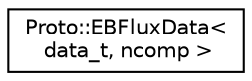 digraph "Graphical Class Hierarchy"
{
  edge [fontname="Helvetica",fontsize="10",labelfontname="Helvetica",labelfontsize="10"];
  node [fontname="Helvetica",fontsize="10",shape=record];
  rankdir="LR";
  Node0 [label="Proto::EBFluxData\<\l data_t, ncomp \>",height=0.2,width=0.4,color="black", fillcolor="white", style="filled",URL="$classProto_1_1EBFluxData.html",tooltip="Convenience structure that holds coordinate face data in all directions. "];
}
